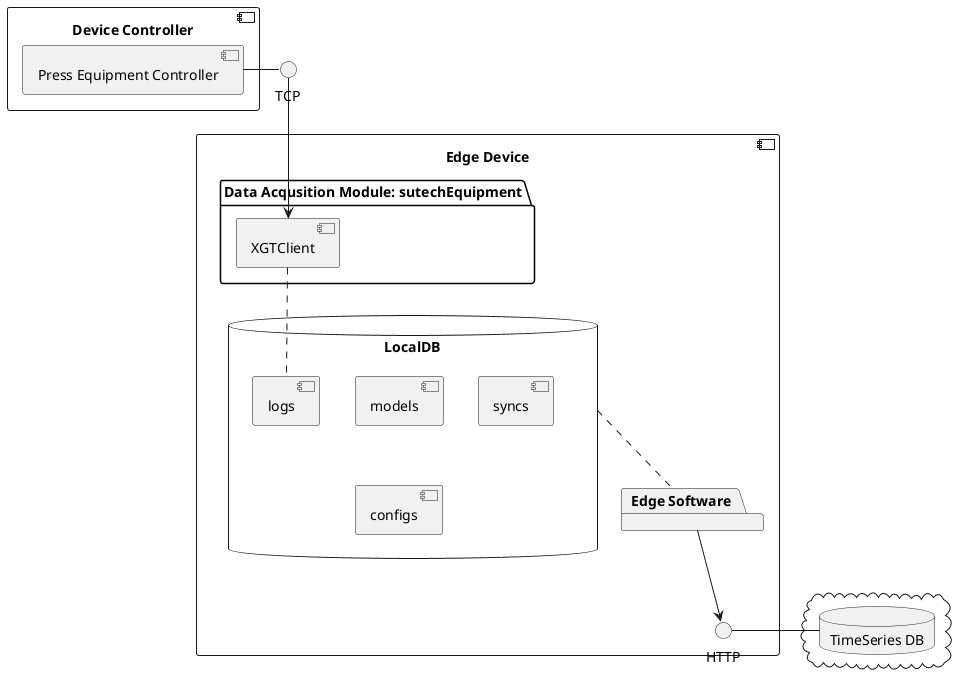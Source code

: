 @startuml

component "Device Controller" {
  [Press Equipment Controller]
}

[Press Equipment Controller] - TCP

component "Edge Device" {

  database "LocalDB" {
    [logs]
    [models]
    [syncs]
    [configs]
  }

  package "Data Acqusition Module: sutechEquipment" {
    [XGTClient] .. [logs]
  }

  TCP --> [XGTClient]

  package "Edge Software" {
    LocalDB .. [Edge Software]
  }

  [Edge Software] --> HTTP



}


cloud {
  database "TimeSeries DB" {
    HTTP - [TimeSeries DB]
  }
}

@enduml